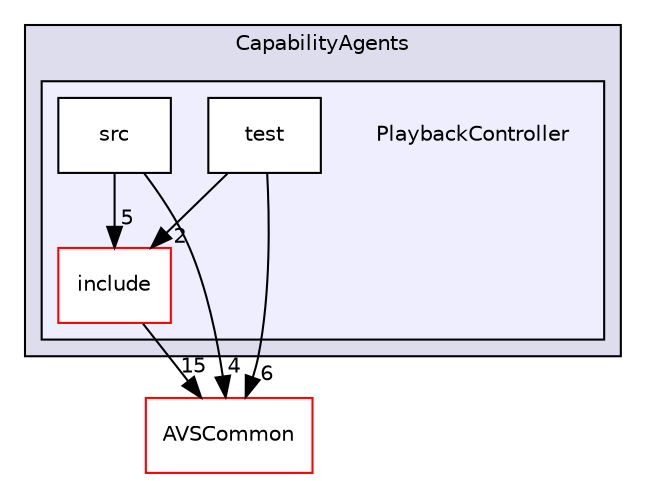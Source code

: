digraph "/workplace/avs-device-sdk/CapabilityAgents/PlaybackController" {
  compound=true
  node [ fontsize="10", fontname="Helvetica"];
  edge [ labelfontsize="10", labelfontname="Helvetica"];
  subgraph clusterdir_7cf910bd1d7603f12ef47ff650cec893 {
    graph [ bgcolor="#ddddee", pencolor="black", label="CapabilityAgents" fontname="Helvetica", fontsize="10", URL="dir_7cf910bd1d7603f12ef47ff650cec893.html"]
  subgraph clusterdir_7b6c89f8529a936fe9cff738852cb883 {
    graph [ bgcolor="#eeeeff", pencolor="black", label="" URL="dir_7b6c89f8529a936fe9cff738852cb883.html"];
    dir_7b6c89f8529a936fe9cff738852cb883 [shape=plaintext label="PlaybackController"];
    dir_62320dd1e359410b2bb8c7402cc0d6b2 [shape=box label="include" color="red" fillcolor="white" style="filled" URL="dir_62320dd1e359410b2bb8c7402cc0d6b2.html"];
    dir_0941af995683471172955459524bdfe2 [shape=box label="src" color="black" fillcolor="white" style="filled" URL="dir_0941af995683471172955459524bdfe2.html"];
    dir_07684b894abc8cb7b61ba78c5ec86694 [shape=box label="test" color="black" fillcolor="white" style="filled" URL="dir_07684b894abc8cb7b61ba78c5ec86694.html"];
  }
  }
  dir_13e65effb2bde530b17b3d5eefcd0266 [shape=box label="AVSCommon" fillcolor="white" style="filled" color="red" URL="dir_13e65effb2bde530b17b3d5eefcd0266.html"];
  dir_62320dd1e359410b2bb8c7402cc0d6b2->dir_13e65effb2bde530b17b3d5eefcd0266 [headlabel="15", labeldistance=1.5 headhref="dir_000180_000015.html"];
  dir_0941af995683471172955459524bdfe2->dir_62320dd1e359410b2bb8c7402cc0d6b2 [headlabel="5", labeldistance=1.5 headhref="dir_000182_000180.html"];
  dir_0941af995683471172955459524bdfe2->dir_13e65effb2bde530b17b3d5eefcd0266 [headlabel="4", labeldistance=1.5 headhref="dir_000182_000015.html"];
  dir_07684b894abc8cb7b61ba78c5ec86694->dir_62320dd1e359410b2bb8c7402cc0d6b2 [headlabel="2", labeldistance=1.5 headhref="dir_000183_000180.html"];
  dir_07684b894abc8cb7b61ba78c5ec86694->dir_13e65effb2bde530b17b3d5eefcd0266 [headlabel="6", labeldistance=1.5 headhref="dir_000183_000015.html"];
}
